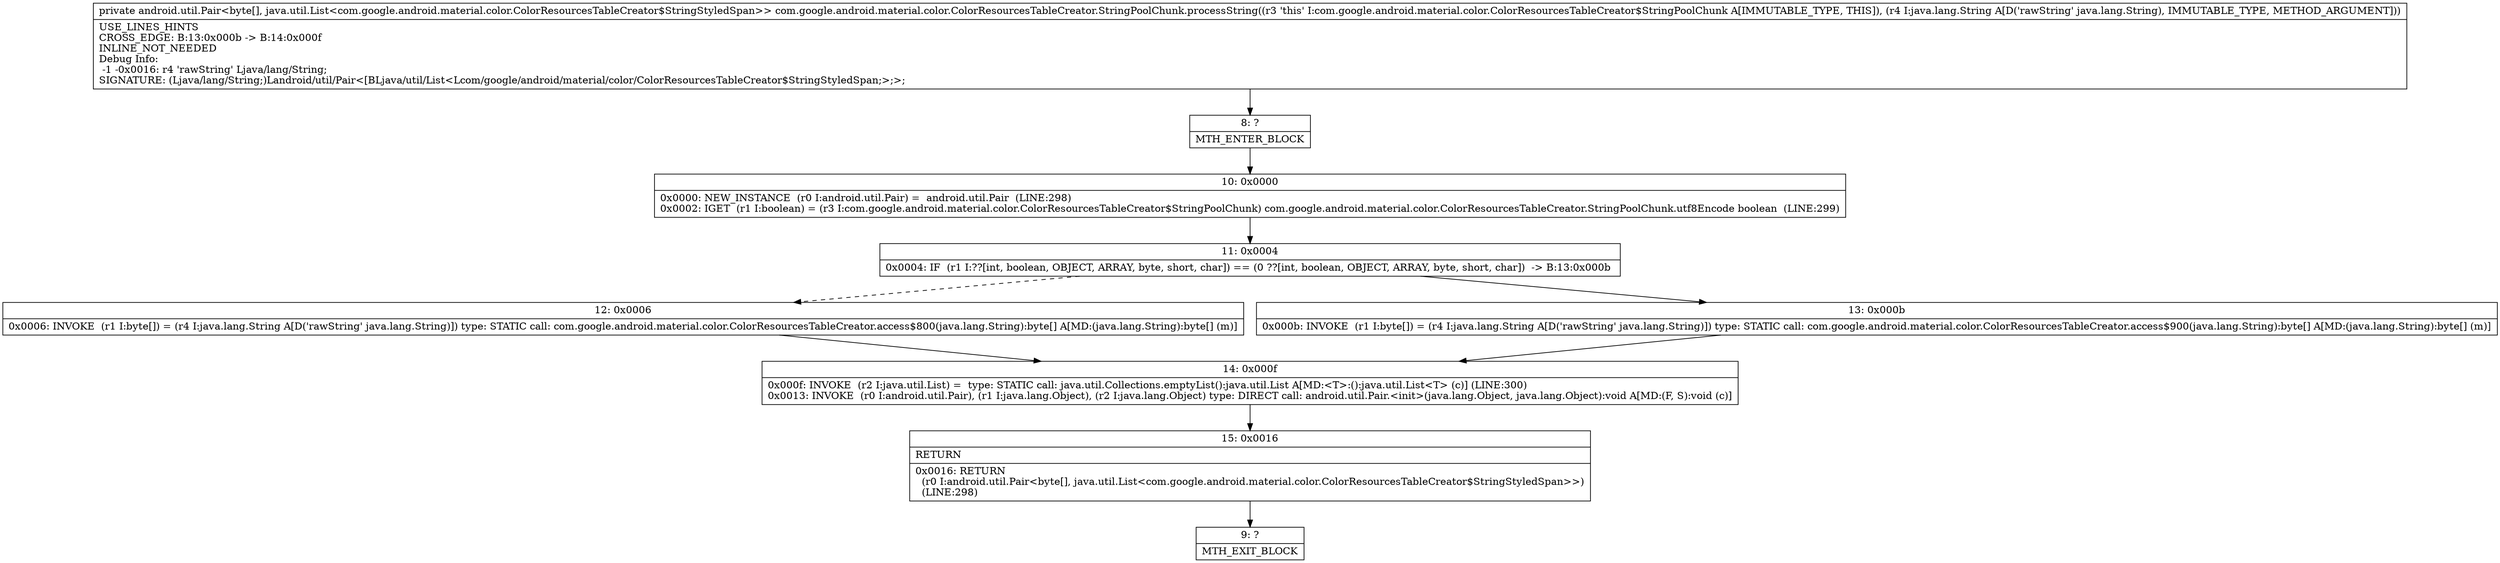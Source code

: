 digraph "CFG forcom.google.android.material.color.ColorResourcesTableCreator.StringPoolChunk.processString(Ljava\/lang\/String;)Landroid\/util\/Pair;" {
Node_8 [shape=record,label="{8\:\ ?|MTH_ENTER_BLOCK\l}"];
Node_10 [shape=record,label="{10\:\ 0x0000|0x0000: NEW_INSTANCE  (r0 I:android.util.Pair) =  android.util.Pair  (LINE:298)\l0x0002: IGET  (r1 I:boolean) = (r3 I:com.google.android.material.color.ColorResourcesTableCreator$StringPoolChunk) com.google.android.material.color.ColorResourcesTableCreator.StringPoolChunk.utf8Encode boolean  (LINE:299)\l}"];
Node_11 [shape=record,label="{11\:\ 0x0004|0x0004: IF  (r1 I:??[int, boolean, OBJECT, ARRAY, byte, short, char]) == (0 ??[int, boolean, OBJECT, ARRAY, byte, short, char])  \-\> B:13:0x000b \l}"];
Node_12 [shape=record,label="{12\:\ 0x0006|0x0006: INVOKE  (r1 I:byte[]) = (r4 I:java.lang.String A[D('rawString' java.lang.String)]) type: STATIC call: com.google.android.material.color.ColorResourcesTableCreator.access$800(java.lang.String):byte[] A[MD:(java.lang.String):byte[] (m)]\l}"];
Node_14 [shape=record,label="{14\:\ 0x000f|0x000f: INVOKE  (r2 I:java.util.List) =  type: STATIC call: java.util.Collections.emptyList():java.util.List A[MD:\<T\>:():java.util.List\<T\> (c)] (LINE:300)\l0x0013: INVOKE  (r0 I:android.util.Pair), (r1 I:java.lang.Object), (r2 I:java.lang.Object) type: DIRECT call: android.util.Pair.\<init\>(java.lang.Object, java.lang.Object):void A[MD:(F, S):void (c)]\l}"];
Node_15 [shape=record,label="{15\:\ 0x0016|RETURN\l|0x0016: RETURN  \l  (r0 I:android.util.Pair\<byte[], java.util.List\<com.google.android.material.color.ColorResourcesTableCreator$StringStyledSpan\>\>)\l  (LINE:298)\l}"];
Node_9 [shape=record,label="{9\:\ ?|MTH_EXIT_BLOCK\l}"];
Node_13 [shape=record,label="{13\:\ 0x000b|0x000b: INVOKE  (r1 I:byte[]) = (r4 I:java.lang.String A[D('rawString' java.lang.String)]) type: STATIC call: com.google.android.material.color.ColorResourcesTableCreator.access$900(java.lang.String):byte[] A[MD:(java.lang.String):byte[] (m)]\l}"];
MethodNode[shape=record,label="{private android.util.Pair\<byte[], java.util.List\<com.google.android.material.color.ColorResourcesTableCreator$StringStyledSpan\>\> com.google.android.material.color.ColorResourcesTableCreator.StringPoolChunk.processString((r3 'this' I:com.google.android.material.color.ColorResourcesTableCreator$StringPoolChunk A[IMMUTABLE_TYPE, THIS]), (r4 I:java.lang.String A[D('rawString' java.lang.String), IMMUTABLE_TYPE, METHOD_ARGUMENT]))  | USE_LINES_HINTS\lCROSS_EDGE: B:13:0x000b \-\> B:14:0x000f\lINLINE_NOT_NEEDED\lDebug Info:\l  \-1 \-0x0016: r4 'rawString' Ljava\/lang\/String;\lSIGNATURE: (Ljava\/lang\/String;)Landroid\/util\/Pair\<[BLjava\/util\/List\<Lcom\/google\/android\/material\/color\/ColorResourcesTableCreator$StringStyledSpan;\>;\>;\l}"];
MethodNode -> Node_8;Node_8 -> Node_10;
Node_10 -> Node_11;
Node_11 -> Node_12[style=dashed];
Node_11 -> Node_13;
Node_12 -> Node_14;
Node_14 -> Node_15;
Node_15 -> Node_9;
Node_13 -> Node_14;
}

